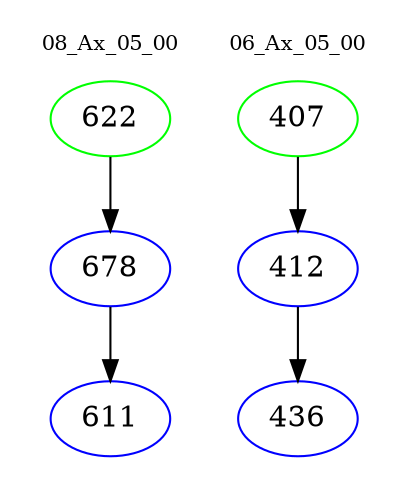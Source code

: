 digraph{
subgraph cluster_0 {
color = white
label = "08_Ax_05_00";
fontsize=10;
T0_622 [label="622", color="green"]
T0_622 -> T0_678 [color="black"]
T0_678 [label="678", color="blue"]
T0_678 -> T0_611 [color="black"]
T0_611 [label="611", color="blue"]
}
subgraph cluster_1 {
color = white
label = "06_Ax_05_00";
fontsize=10;
T1_407 [label="407", color="green"]
T1_407 -> T1_412 [color="black"]
T1_412 [label="412", color="blue"]
T1_412 -> T1_436 [color="black"]
T1_436 [label="436", color="blue"]
}
}
